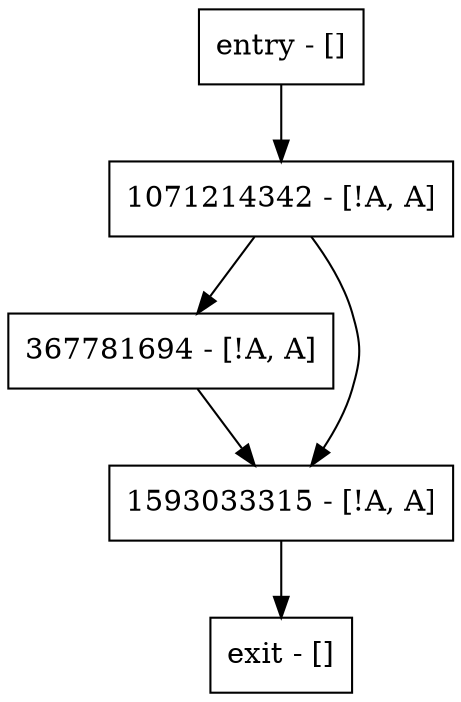 digraph foo {
node [shape=record];
entry [label="entry - []"];
exit [label="exit - []"];
1071214342 [label="1071214342 - [!A, A]"];
367781694 [label="367781694 - [!A, A]"];
1593033315 [label="1593033315 - [!A, A]"];
entry;
exit;
entry -> 1071214342;
1071214342 -> 367781694;
1071214342 -> 1593033315;
367781694 -> 1593033315;
1593033315 -> exit;
}
